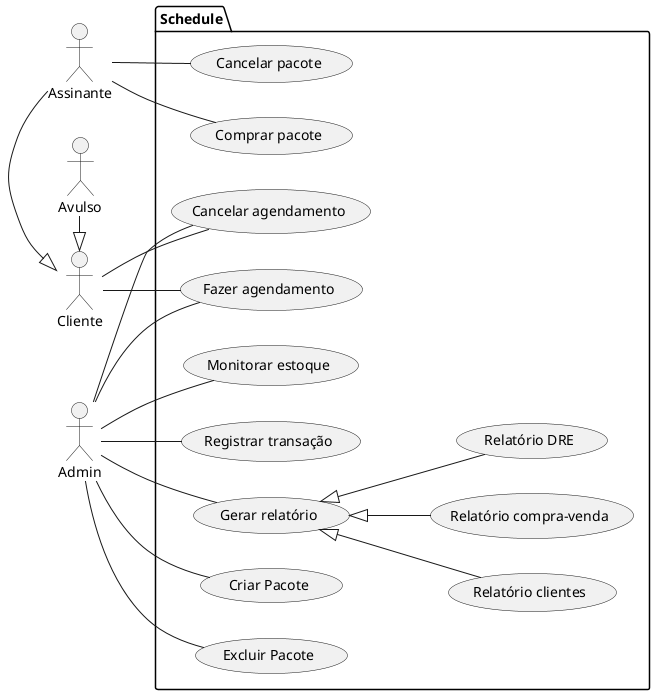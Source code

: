 @startuml
left to right direction
actor Cliente as C
actor Admin as A
actor Assinante as S
actor Avulso as V
package Schedule{
  usecase "Fazer agendamento" as UC1
  usecase "Cancelar agendamento" as UC2
  usecase "Comprar pacote" as UC3
  usecase "Cancelar pacote" as UC4
  usecase "Monitorar estoque" as UC5
  usecase "Registrar transação" as UC6
  usecase "Gerar relatório" as UC7
  usecase "Relatório clientes" as UC8
  usecase "Relatório compra-venda" as UC9
  usecase "Relatório DRE" as UC10
  usecase "Criar Pacote" as UC11
  usecase "Excluir Pacote" as UC12
}
C <|-left- S
C <|-left- V
A -- UC1
A -- UC2
A -- UC5
A -- UC6
A -- UC7
S -- UC3
S -- UC4
C -- UC1
C -- UC2
A -- UC11
A -- UC12
(UC7) <|-- (UC8)
(UC7) <|-- (UC9)
(UC7) <|-- (UC10)
@enduml
